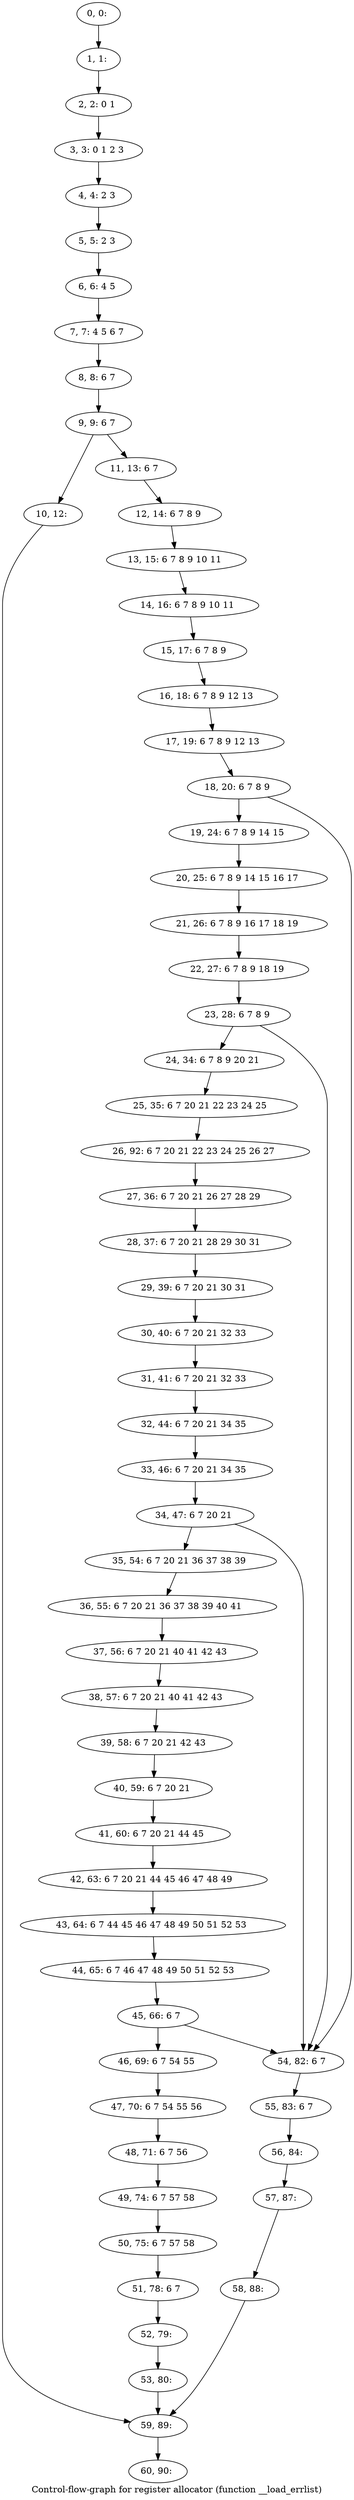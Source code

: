 digraph G {
graph [label="Control-flow-graph for register allocator (function __load_errlist)"]
0[label="0, 0: "];
1[label="1, 1: "];
2[label="2, 2: 0 1 "];
3[label="3, 3: 0 1 2 3 "];
4[label="4, 4: 2 3 "];
5[label="5, 5: 2 3 "];
6[label="6, 6: 4 5 "];
7[label="7, 7: 4 5 6 7 "];
8[label="8, 8: 6 7 "];
9[label="9, 9: 6 7 "];
10[label="10, 12: "];
11[label="11, 13: 6 7 "];
12[label="12, 14: 6 7 8 9 "];
13[label="13, 15: 6 7 8 9 10 11 "];
14[label="14, 16: 6 7 8 9 10 11 "];
15[label="15, 17: 6 7 8 9 "];
16[label="16, 18: 6 7 8 9 12 13 "];
17[label="17, 19: 6 7 8 9 12 13 "];
18[label="18, 20: 6 7 8 9 "];
19[label="19, 24: 6 7 8 9 14 15 "];
20[label="20, 25: 6 7 8 9 14 15 16 17 "];
21[label="21, 26: 6 7 8 9 16 17 18 19 "];
22[label="22, 27: 6 7 8 9 18 19 "];
23[label="23, 28: 6 7 8 9 "];
24[label="24, 34: 6 7 8 9 20 21 "];
25[label="25, 35: 6 7 20 21 22 23 24 25 "];
26[label="26, 92: 6 7 20 21 22 23 24 25 26 27 "];
27[label="27, 36: 6 7 20 21 26 27 28 29 "];
28[label="28, 37: 6 7 20 21 28 29 30 31 "];
29[label="29, 39: 6 7 20 21 30 31 "];
30[label="30, 40: 6 7 20 21 32 33 "];
31[label="31, 41: 6 7 20 21 32 33 "];
32[label="32, 44: 6 7 20 21 34 35 "];
33[label="33, 46: 6 7 20 21 34 35 "];
34[label="34, 47: 6 7 20 21 "];
35[label="35, 54: 6 7 20 21 36 37 38 39 "];
36[label="36, 55: 6 7 20 21 36 37 38 39 40 41 "];
37[label="37, 56: 6 7 20 21 40 41 42 43 "];
38[label="38, 57: 6 7 20 21 40 41 42 43 "];
39[label="39, 58: 6 7 20 21 42 43 "];
40[label="40, 59: 6 7 20 21 "];
41[label="41, 60: 6 7 20 21 44 45 "];
42[label="42, 63: 6 7 20 21 44 45 46 47 48 49 "];
43[label="43, 64: 6 7 44 45 46 47 48 49 50 51 52 53 "];
44[label="44, 65: 6 7 46 47 48 49 50 51 52 53 "];
45[label="45, 66: 6 7 "];
46[label="46, 69: 6 7 54 55 "];
47[label="47, 70: 6 7 54 55 56 "];
48[label="48, 71: 6 7 56 "];
49[label="49, 74: 6 7 57 58 "];
50[label="50, 75: 6 7 57 58 "];
51[label="51, 78: 6 7 "];
52[label="52, 79: "];
53[label="53, 80: "];
54[label="54, 82: 6 7 "];
55[label="55, 83: 6 7 "];
56[label="56, 84: "];
57[label="57, 87: "];
58[label="58, 88: "];
59[label="59, 89: "];
60[label="60, 90: "];
0->1 ;
1->2 ;
2->3 ;
3->4 ;
4->5 ;
5->6 ;
6->7 ;
7->8 ;
8->9 ;
9->10 ;
9->11 ;
10->59 ;
11->12 ;
12->13 ;
13->14 ;
14->15 ;
15->16 ;
16->17 ;
17->18 ;
18->19 ;
18->54 ;
19->20 ;
20->21 ;
21->22 ;
22->23 ;
23->24 ;
23->54 ;
24->25 ;
25->26 ;
26->27 ;
27->28 ;
28->29 ;
29->30 ;
30->31 ;
31->32 ;
32->33 ;
33->34 ;
34->35 ;
34->54 ;
35->36 ;
36->37 ;
37->38 ;
38->39 ;
39->40 ;
40->41 ;
41->42 ;
42->43 ;
43->44 ;
44->45 ;
45->46 ;
45->54 ;
46->47 ;
47->48 ;
48->49 ;
49->50 ;
50->51 ;
51->52 ;
52->53 ;
53->59 ;
54->55 ;
55->56 ;
56->57 ;
57->58 ;
58->59 ;
59->60 ;
}
